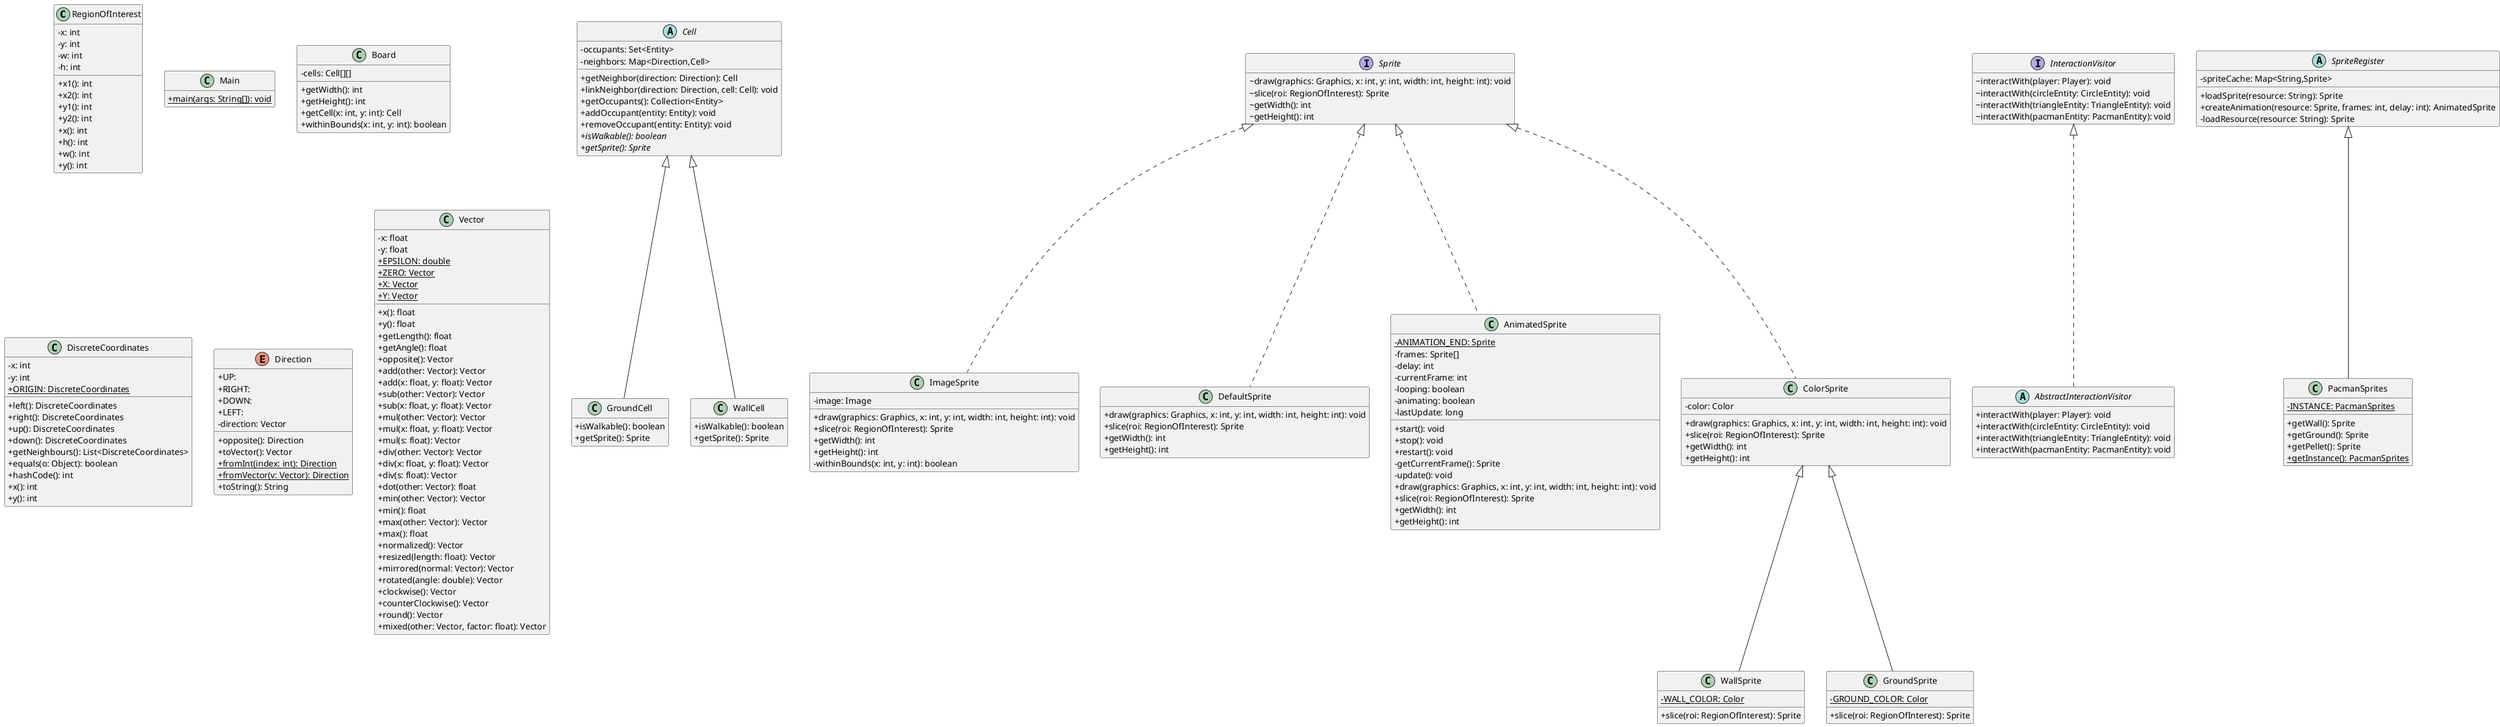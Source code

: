 @startuml

' STATIC
' Generated by CTP - https://github.com/samuelroland/ctp

' Style
hide empty members
skinparam classAttributeIconSize 0

' Additions

' REMOVE

' ENDSTATIC

class RegionOfInterest {
	- x: int
	- y: int
	- w: int
	- h: int
	+ x1(): int
	+ x2(): int
	+ y1(): int
	+ y2(): int
	+ x(): int
	+ h(): int
	+ w(): int
	+ y(): int
}


class GroundCell {
	+ isWalkable(): boolean
	+ getSprite(): Sprite
}

class WallSprite {
	- {static} WALL_COLOR: Color
	+ slice(roi: RegionOfInterest): Sprite
}


class Main {
	+ {static} main(args: String[]): void
}

abstract class Cell {
	- occupants: Set<Entity>
	- neighbors: Map<Direction,Cell>
	+ getNeighbor(direction: Direction): Cell
	+ linkNeighbor(direction: Direction, cell: Cell): void
	+ getOccupants(): Collection<Entity>
	+ addOccupant(entity: Entity): void
	+ removeOccupant(entity: Entity): void
	+ {abstract}isWalkable(): boolean
	+ {abstract}getSprite(): Sprite
}


abstract class AbstractInteractionVisitor {
	+ interactWith(player: Player): void
	+ interactWith(circleEntity: CircleEntity): void
	+ interactWith(triangleEntity: TriangleEntity): void
	+ interactWith(pacmanEntity: PacmanEntity): void
}

abstract class SpriteRegister {
	- spriteCache: Map<String,Sprite>
	+ loadSprite(resource: String): Sprite
	+ createAnimation(resource: Sprite, frames: int, delay: int): AnimatedSprite
	- loadResource(resource: String): Sprite
}


class Player {
}
abstract class Ghost {
}
class ImageSprite {
	- image: Image
	+ draw(graphics: Graphics, x: int, y: int, width: int, height: int): void
	+ slice(roi: RegionOfInterest): Sprite
	+ getWidth(): int
	+ getHeight(): int
	- withinBounds(x: int, y: int): boolean
}


class Board {
	- cells: Cell[][]
	+ getWidth(): int
	+ getHeight(): int
	+ getCell(x: int, y: int): Cell
	+ withinBounds(x: int, y: int): boolean
}


class DiscreteCoordinates {
	- x: int
	- y: int
	+ {static} ORIGIN: DiscreteCoordinates
	+ left(): DiscreteCoordinates
	+ right(): DiscreteCoordinates
	+ up(): DiscreteCoordinates
	+ down(): DiscreteCoordinates
	+ getNeighbours(): List<DiscreteCoordinates>
	+ equals(o: Object): boolean
	+ hashCode(): int
	+ x(): int
	+ y(): int
}


enum Direction {
	+ UP: 
	+ RIGHT: 
	+ DOWN: 
	+ LEFT: 
	- direction: Vector
	+ opposite(): Direction
	+ toVector(): Vector
	+ {static} fromInt(index: int): Direction
	+ {static} fromVector(v: Vector): Direction
	+ toString(): String
}


class GameWindow {
	- {static} INSTANCE: GameWindow
	- frame: JFrame
	- contentPane: GraphicsPanel
	- player: Player
	+ {static} getInstance(): GameWindow
	+ spawn(entity: Drawable): void
	+ despawn(entity: Entity): void
	+ implode(): void
	+ show(): void
	+ update(): void
}


class GameWindow$GraphicsPanel {
	- entities: List<Drawable>
	- pacmanBg: BufferedImage
	- useBackground: boolean
	# paintComponent(g: Graphics): void
}


class GameWindow$PlayerKeyListener {
	+ keyPressed(e: KeyEvent): void
	+ shiftCoordinates(e: KeyEvent, orig: DiscreteCoordinates): DiscreteCoordinates
}

interface InteractionVisitor {
	~ interactWith(player: Player): void
	~ interactWith(circleEntity: CircleEntity): void
	~ interactWith(triangleEntity: TriangleEntity): void
	~ interactWith(pacmanEntity: PacmanEntity): void
}

class DefaultSprite {
	+ draw(graphics: Graphics, x: int, y: int, width: int, height: int): void
	+ slice(roi: RegionOfInterest): Sprite
	+ getWidth(): int
	+ getHeight(): int
}

class WallCell {
	+ isWalkable(): boolean
	+ getSprite(): Sprite
}

class Vector {
	- x: float
	- y: float
	+ {static} EPSILON: double
	+ {static} ZERO: Vector
	+ {static} X: Vector
	+ {static} Y: Vector
	+ x(): float
	+ y(): float
	+ getLength(): float
	+ getAngle(): float
	+ opposite(): Vector
	+ add(other: Vector): Vector
	+ add(x: float, y: float): Vector
	+ sub(other: Vector): Vector
	+ sub(x: float, y: float): Vector
	+ mul(other: Vector): Vector
	+ mul(x: float, y: float): Vector
	+ mul(s: float): Vector
	+ div(other: Vector): Vector
	+ div(x: float, y: float): Vector
	+ div(s: float): Vector
	+ dot(other: Vector): float
	+ min(other: Vector): Vector
	+ min(): float
	+ max(other: Vector): Vector
	+ max(): float
	+ normalized(): Vector
	+ resized(length: float): Vector
	+ mirrored(normal: Vector): Vector
	+ rotated(angle: double): Vector
	+ clockwise(): Vector
	+ counterClockwise(): Vector
	+ round(): Vector
	+ mixed(other: Vector, factor: float): Vector
}


interface Sprite {
	~ draw(graphics: Graphics, x: int, y: int, width: int, height: int): void
	~ slice(roi: RegionOfInterest): Sprite
	~ getWidth(): int
	~ getHeight(): int
}

abstract class Entity {
	- cell: Cell
	- direction: Direction
	+ getDirection(): Direction
	+ setDirection(direction: Direction): void
	+ getCell(): Cell
	+ setCell(cell: Cell): void
	+ leaveCell(): void
	+ {abstract}getSprite(): Sprite
}


class PacmanSprites {
	- {static} INSTANCE: PacmanSprites
	+ getWall(): Sprite
	+ getGround(): Sprite
	+ getPellet(): Sprite
	+ {static} getInstance(): PacmanSprites
}


class GroundSprite {
	- {static} GROUND_COLOR: Color
	+ slice(roi: RegionOfInterest): Sprite
}


class AnimatedSprite {
	- {static} ANIMATION_END: Sprite
	- frames: Sprite[]
	- delay: int
	- currentFrame: int
	- looping: boolean
	- animating: boolean
	- lastUpdate: long
	+ start(): void
	+ stop(): void
	+ restart(): void
	- getCurrentFrame(): Sprite
	- update(): void
	+ draw(graphics: Graphics, x: int, y: int, width: int, height: int): void
	+ slice(roi: RegionOfInterest): Sprite
	+ getWidth(): int
	+ getHeight(): int
}


class ColorSprite {
	- color: Color
	+ draw(graphics: Graphics, x: int, y: int, width: int, height: int): void
	+ slice(roi: RegionOfInterest): Sprite
	+ getWidth(): int
	+ getHeight(): int
}




Cell <|-- GroundCell
ColorSprite <|-- WallSprite
InteractionVisitor <|.. AbstractInteractionVisitor
Entity <|-- Player
Entity <|-- Ghost
Sprite <|.. ImageSprite
GameWindow +-- GameWindow$GraphicsPanel
JPanel <|-- GameWindow$GraphicsPanel
GameWindow +-- GameWindow$PlayerKeyListener
KeyAdapter <|-- GameWindow$PlayerKeyListener
Sprite <|.. DefaultSprite
Cell <|-- WallCell
SpriteRegister <|-- PacmanSprites
ColorSprite <|-- GroundSprite
Sprite <|.. AnimatedSprite
Sprite <|.. ColorSprite
@enduml

